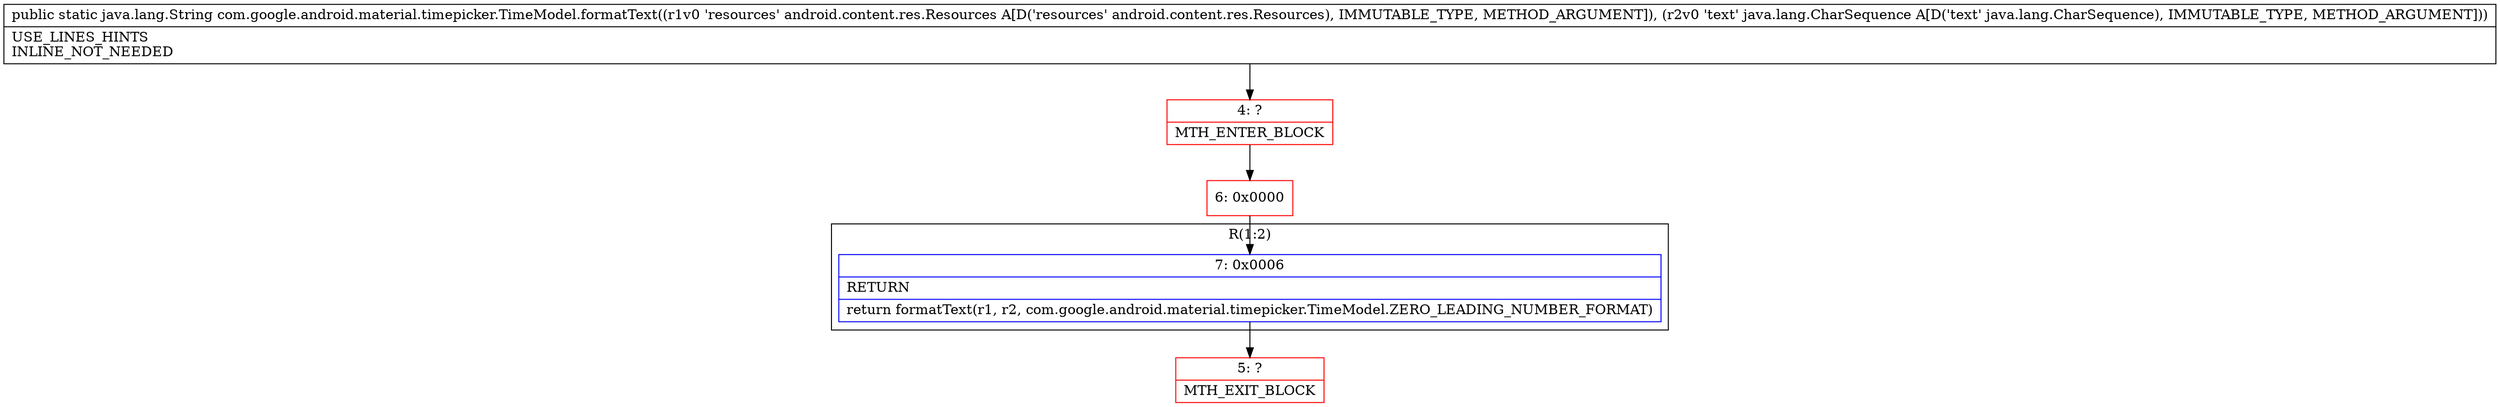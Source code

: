 digraph "CFG forcom.google.android.material.timepicker.TimeModel.formatText(Landroid\/content\/res\/Resources;Ljava\/lang\/CharSequence;)Ljava\/lang\/String;" {
subgraph cluster_Region_2072383424 {
label = "R(1:2)";
node [shape=record,color=blue];
Node_7 [shape=record,label="{7\:\ 0x0006|RETURN\l|return formatText(r1, r2, com.google.android.material.timepicker.TimeModel.ZERO_LEADING_NUMBER_FORMAT)\l}"];
}
Node_4 [shape=record,color=red,label="{4\:\ ?|MTH_ENTER_BLOCK\l}"];
Node_6 [shape=record,color=red,label="{6\:\ 0x0000}"];
Node_5 [shape=record,color=red,label="{5\:\ ?|MTH_EXIT_BLOCK\l}"];
MethodNode[shape=record,label="{public static java.lang.String com.google.android.material.timepicker.TimeModel.formatText((r1v0 'resources' android.content.res.Resources A[D('resources' android.content.res.Resources), IMMUTABLE_TYPE, METHOD_ARGUMENT]), (r2v0 'text' java.lang.CharSequence A[D('text' java.lang.CharSequence), IMMUTABLE_TYPE, METHOD_ARGUMENT]))  | USE_LINES_HINTS\lINLINE_NOT_NEEDED\l}"];
MethodNode -> Node_4;Node_7 -> Node_5;
Node_4 -> Node_6;
Node_6 -> Node_7;
}

